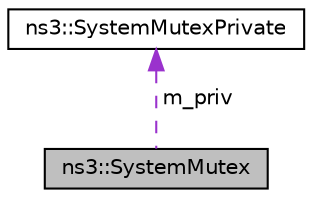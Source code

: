 digraph "ns3::SystemMutex"
{
 // LATEX_PDF_SIZE
  edge [fontname="Helvetica",fontsize="10",labelfontname="Helvetica",labelfontsize="10"];
  node [fontname="Helvetica",fontsize="10",shape=record];
  Node1 [label="ns3::SystemMutex",height=0.2,width=0.4,color="black", fillcolor="grey75", style="filled", fontcolor="black",tooltip="A class which provides a relatively platform-independent Mutual Exclusion thread synchronization prim..."];
  Node2 -> Node1 [dir="back",color="darkorchid3",fontsize="10",style="dashed",label=" m_priv" ,fontname="Helvetica"];
  Node2 [label="ns3::SystemMutexPrivate",height=0.2,width=0.4,color="black", fillcolor="white", style="filled",URL="$classns3_1_1_system_mutex_private.html",tooltip="System-dependent implementation of SystemMutex."];
}
